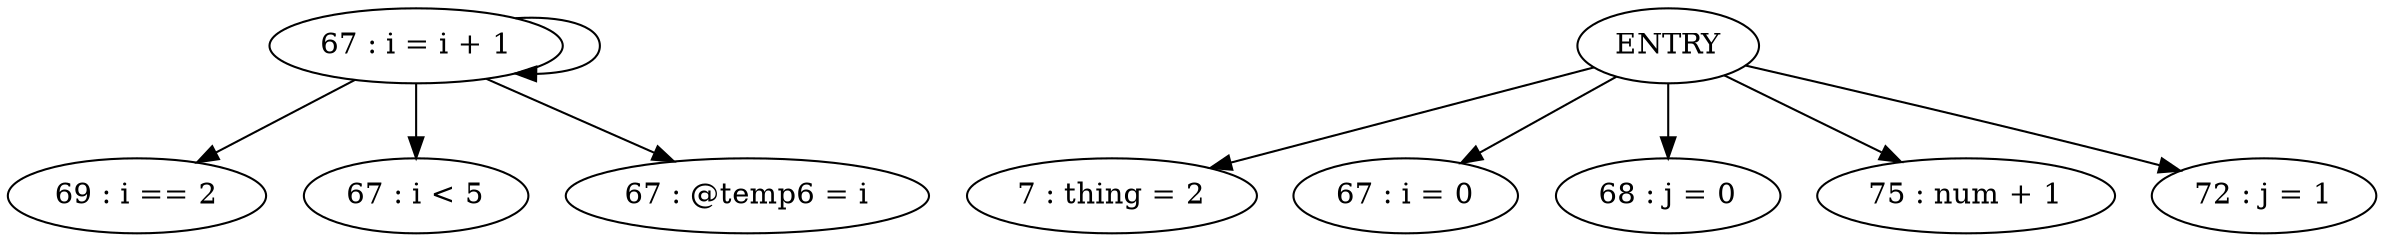 digraph G {
"69 : i == 2"
"67 : i = i + 1"
"67 : i = i + 1" -> "67 : i < 5"
"67 : i = i + 1" -> "67 : i = i + 1"
"67 : i = i + 1" -> "67 : @temp6 = i"
"67 : i = i + 1" -> "69 : i == 2"
ENTRY -> "7 : thing = 2"
ENTRY -> "67 : i = 0"
ENTRY -> "68 : j = 0"
ENTRY -> "75 : num + 1"
ENTRY -> "72 : j = 1"
}